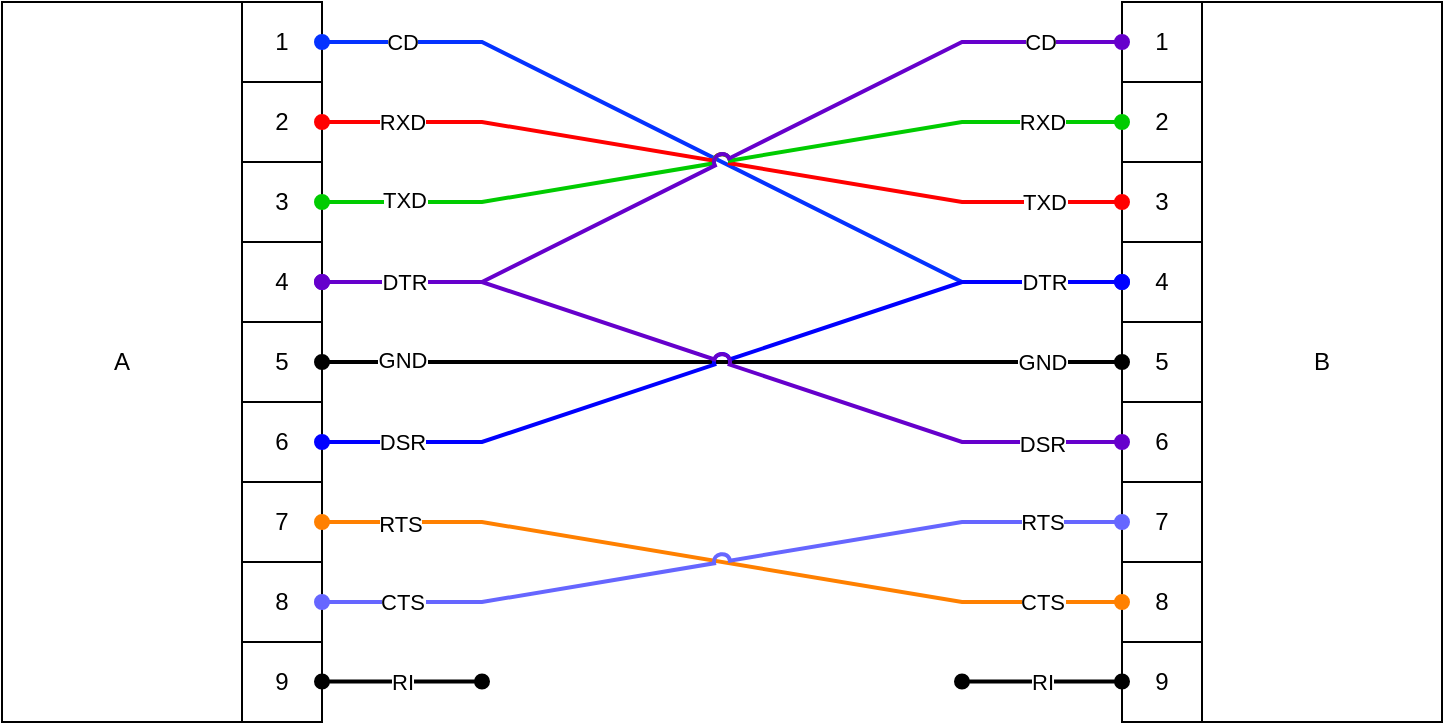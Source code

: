 <mxfile version="26.0.11">
  <diagram name="Page-1" id="jlNaeUJ58-j6CCFF46g7">
    <mxGraphModel dx="1064" dy="579" grid="1" gridSize="10" guides="1" tooltips="1" connect="1" arrows="1" fold="1" page="1" pageScale="1" pageWidth="827" pageHeight="1169" math="0" shadow="0">
      <root>
        <mxCell id="0" />
        <mxCell id="1" parent="0" />
        <mxCell id="HLjWQWwi_whhqIadVQS3-2" value="A" style="rounded=0;whiteSpace=wrap;html=1;" vertex="1" parent="1">
          <mxGeometry x="40" y="200" width="120" height="360" as="geometry" />
        </mxCell>
        <mxCell id="HLjWQWwi_whhqIadVQS3-3" value="B" style="rounded=0;whiteSpace=wrap;html=1;" vertex="1" parent="1">
          <mxGeometry x="640" y="200" width="120" height="360" as="geometry" />
        </mxCell>
        <mxCell id="HLjWQWwi_whhqIadVQS3-4" value="1" style="whiteSpace=wrap;html=1;aspect=fixed;" vertex="1" parent="1">
          <mxGeometry x="160" y="200" width="40" height="40" as="geometry" />
        </mxCell>
        <mxCell id="HLjWQWwi_whhqIadVQS3-5" value="2" style="whiteSpace=wrap;html=1;aspect=fixed;" vertex="1" parent="1">
          <mxGeometry x="160" y="240" width="40" height="40" as="geometry" />
        </mxCell>
        <mxCell id="HLjWQWwi_whhqIadVQS3-6" value="3" style="whiteSpace=wrap;html=1;aspect=fixed;" vertex="1" parent="1">
          <mxGeometry x="160" y="280" width="40" height="40" as="geometry" />
        </mxCell>
        <mxCell id="HLjWQWwi_whhqIadVQS3-7" value="4" style="whiteSpace=wrap;html=1;aspect=fixed;" vertex="1" parent="1">
          <mxGeometry x="160" y="320" width="40" height="40" as="geometry" />
        </mxCell>
        <mxCell id="HLjWQWwi_whhqIadVQS3-8" value="5" style="whiteSpace=wrap;html=1;aspect=fixed;" vertex="1" parent="1">
          <mxGeometry x="160" y="360" width="40" height="40" as="geometry" />
        </mxCell>
        <mxCell id="HLjWQWwi_whhqIadVQS3-9" value="7" style="whiteSpace=wrap;html=1;aspect=fixed;" vertex="1" parent="1">
          <mxGeometry x="160" y="440" width="40" height="40" as="geometry" />
        </mxCell>
        <mxCell id="HLjWQWwi_whhqIadVQS3-10" value="6" style="whiteSpace=wrap;html=1;aspect=fixed;" vertex="1" parent="1">
          <mxGeometry x="160" y="400" width="40" height="40" as="geometry" />
        </mxCell>
        <mxCell id="HLjWQWwi_whhqIadVQS3-11" value="9" style="whiteSpace=wrap;html=1;aspect=fixed;" vertex="1" parent="1">
          <mxGeometry x="160" y="520" width="40" height="40" as="geometry" />
        </mxCell>
        <mxCell id="HLjWQWwi_whhqIadVQS3-12" value="8" style="whiteSpace=wrap;html=1;aspect=fixed;" vertex="1" parent="1">
          <mxGeometry x="160" y="480" width="40" height="40" as="geometry" />
        </mxCell>
        <mxCell id="HLjWQWwi_whhqIadVQS3-14" value="1" style="whiteSpace=wrap;html=1;aspect=fixed;" vertex="1" parent="1">
          <mxGeometry x="600" y="200" width="40" height="40" as="geometry" />
        </mxCell>
        <mxCell id="HLjWQWwi_whhqIadVQS3-15" value="2" style="whiteSpace=wrap;html=1;aspect=fixed;" vertex="1" parent="1">
          <mxGeometry x="600" y="240" width="40" height="40" as="geometry" />
        </mxCell>
        <mxCell id="HLjWQWwi_whhqIadVQS3-16" value="3" style="whiteSpace=wrap;html=1;aspect=fixed;" vertex="1" parent="1">
          <mxGeometry x="600" y="280" width="40" height="40" as="geometry" />
        </mxCell>
        <mxCell id="HLjWQWwi_whhqIadVQS3-17" value="4" style="whiteSpace=wrap;html=1;aspect=fixed;" vertex="1" parent="1">
          <mxGeometry x="600" y="320" width="40" height="40" as="geometry" />
        </mxCell>
        <mxCell id="HLjWQWwi_whhqIadVQS3-18" value="5" style="whiteSpace=wrap;html=1;aspect=fixed;" vertex="1" parent="1">
          <mxGeometry x="600" y="360" width="40" height="40" as="geometry" />
        </mxCell>
        <mxCell id="HLjWQWwi_whhqIadVQS3-19" value="7" style="whiteSpace=wrap;html=1;aspect=fixed;" vertex="1" parent="1">
          <mxGeometry x="600" y="440" width="40" height="40" as="geometry" />
        </mxCell>
        <mxCell id="HLjWQWwi_whhqIadVQS3-20" value="6" style="whiteSpace=wrap;html=1;aspect=fixed;" vertex="1" parent="1">
          <mxGeometry x="600" y="400" width="40" height="40" as="geometry" />
        </mxCell>
        <mxCell id="HLjWQWwi_whhqIadVQS3-21" value="9" style="whiteSpace=wrap;html=1;aspect=fixed;" vertex="1" parent="1">
          <mxGeometry x="600" y="520" width="40" height="40" as="geometry" />
        </mxCell>
        <mxCell id="HLjWQWwi_whhqIadVQS3-22" value="8" style="whiteSpace=wrap;html=1;aspect=fixed;" vertex="1" parent="1">
          <mxGeometry x="600" y="480" width="40" height="40" as="geometry" />
        </mxCell>
        <mxCell id="HLjWQWwi_whhqIadVQS3-23" value="" style="edgeStyle=none;orthogonalLoop=1;jettySize=auto;html=1;rounded=0;jumpStyle=arc;endArrow=oval;startFill=1;strokeWidth=2;endFill=1;startArrow=oval;exitX=1;exitY=0.5;exitDx=0;exitDy=0;entryX=0;entryY=0.5;entryDx=0;entryDy=0;strokeColor=light-dark(#0432ff, transparent);" edge="1" parent="1" source="HLjWQWwi_whhqIadVQS3-4" target="HLjWQWwi_whhqIadVQS3-17">
          <mxGeometry width="80" relative="1" as="geometry">
            <mxPoint x="280" y="620" as="sourcePoint" />
            <mxPoint x="360" y="620" as="targetPoint" />
            <Array as="points">
              <mxPoint x="280" y="220" />
              <mxPoint x="520" y="340" />
            </Array>
          </mxGeometry>
        </mxCell>
        <mxCell id="HLjWQWwi_whhqIadVQS3-33" value="CD" style="edgeLabel;html=1;align=center;verticalAlign=middle;resizable=0;points=[];fontFamily=Helvetica;fontSize=11;fontColor=default;labelBackgroundColor=default;" vertex="1" connectable="0" parent="HLjWQWwi_whhqIadVQS3-23">
          <mxGeometry x="-0.776" y="1" relative="1" as="geometry">
            <mxPoint x="-8" y="1" as="offset" />
          </mxGeometry>
        </mxCell>
        <mxCell id="HLjWQWwi_whhqIadVQS3-24" value="" style="edgeStyle=none;orthogonalLoop=1;jettySize=auto;html=1;rounded=0;strokeColor=#FF0000;strokeWidth=2;align=center;verticalAlign=middle;fontFamily=Helvetica;fontSize=11;fontColor=default;labelBackgroundColor=default;jumpStyle=arc;startArrow=oval;startFill=1;endArrow=oval;endFill=1;exitX=1;exitY=0.5;exitDx=0;exitDy=0;entryX=0;entryY=0.5;entryDx=0;entryDy=0;" edge="1" parent="1" source="HLjWQWwi_whhqIadVQS3-5" target="HLjWQWwi_whhqIadVQS3-16">
          <mxGeometry width="80" relative="1" as="geometry">
            <mxPoint x="410" y="460" as="sourcePoint" />
            <mxPoint x="490" y="460" as="targetPoint" />
            <Array as="points">
              <mxPoint x="280" y="260" />
              <mxPoint x="520" y="300" />
            </Array>
          </mxGeometry>
        </mxCell>
        <mxCell id="HLjWQWwi_whhqIadVQS3-35" value="RXD" style="edgeLabel;html=1;align=center;verticalAlign=middle;resizable=0;points=[];fontFamily=Helvetica;fontSize=11;fontColor=default;labelBackgroundColor=default;" vertex="1" connectable="0" parent="HLjWQWwi_whhqIadVQS3-24">
          <mxGeometry x="-0.831" y="1" relative="1" as="geometry">
            <mxPoint x="6" y="1" as="offset" />
          </mxGeometry>
        </mxCell>
        <mxCell id="HLjWQWwi_whhqIadVQS3-38" value="TXD" style="edgeLabel;html=1;align=center;verticalAlign=middle;resizable=0;points=[];fontFamily=Helvetica;fontSize=11;fontColor=default;labelBackgroundColor=default;" vertex="1" connectable="0" parent="HLjWQWwi_whhqIadVQS3-24">
          <mxGeometry x="0.807" y="-1" relative="1" as="geometry">
            <mxPoint y="-1" as="offset" />
          </mxGeometry>
        </mxCell>
        <mxCell id="HLjWQWwi_whhqIadVQS3-25" value="" style="edgeStyle=none;orthogonalLoop=1;jettySize=auto;html=1;rounded=0;strokeColor=#00CC00;strokeWidth=2;align=center;verticalAlign=middle;fontFamily=Helvetica;fontSize=11;fontColor=default;labelBackgroundColor=default;jumpStyle=arc;startArrow=oval;startFill=1;endArrow=oval;endFill=1;exitX=1;exitY=0.5;exitDx=0;exitDy=0;entryX=0;entryY=0.5;entryDx=0;entryDy=0;" edge="1" parent="1" source="HLjWQWwi_whhqIadVQS3-6" target="HLjWQWwi_whhqIadVQS3-15">
          <mxGeometry width="80" relative="1" as="geometry">
            <mxPoint x="380" y="350" as="sourcePoint" />
            <mxPoint x="460" y="350" as="targetPoint" />
            <Array as="points">
              <mxPoint x="280" y="300" />
              <mxPoint x="520" y="260" />
            </Array>
          </mxGeometry>
        </mxCell>
        <mxCell id="HLjWQWwi_whhqIadVQS3-36" value="RXD" style="edgeLabel;html=1;align=center;verticalAlign=middle;resizable=0;points=[];fontFamily=Helvetica;fontSize=11;fontColor=default;labelBackgroundColor=default;" vertex="1" connectable="0" parent="HLjWQWwi_whhqIadVQS3-25">
          <mxGeometry x="0.817" y="3" relative="1" as="geometry">
            <mxPoint x="-3" y="3" as="offset" />
          </mxGeometry>
        </mxCell>
        <mxCell id="HLjWQWwi_whhqIadVQS3-37" value="TXD" style="edgeLabel;html=1;align=center;verticalAlign=middle;resizable=0;points=[];fontFamily=Helvetica;fontSize=11;fontColor=default;labelBackgroundColor=default;" vertex="1" connectable="0" parent="HLjWQWwi_whhqIadVQS3-25">
          <mxGeometry x="-0.797" y="1" relative="1" as="geometry">
            <mxPoint as="offset" />
          </mxGeometry>
        </mxCell>
        <mxCell id="HLjWQWwi_whhqIadVQS3-26" value="" style="edgeStyle=none;orthogonalLoop=1;jettySize=auto;html=1;rounded=0;strokeColor=#6600CC;strokeWidth=2;align=center;verticalAlign=middle;fontFamily=Helvetica;fontSize=11;fontColor=default;labelBackgroundColor=default;jumpStyle=arc;startArrow=oval;startFill=1;endArrow=oval;endFill=1;exitX=1;exitY=0.5;exitDx=0;exitDy=0;entryX=0;entryY=0.5;entryDx=0;entryDy=0;" edge="1" parent="1" source="HLjWQWwi_whhqIadVQS3-7" target="HLjWQWwi_whhqIadVQS3-14">
          <mxGeometry width="80" relative="1" as="geometry">
            <mxPoint x="380" y="390" as="sourcePoint" />
            <mxPoint x="460" y="390" as="targetPoint" />
            <Array as="points">
              <mxPoint x="280" y="340" />
              <mxPoint x="520" y="220" />
            </Array>
          </mxGeometry>
        </mxCell>
        <mxCell id="HLjWQWwi_whhqIadVQS3-34" value="CD" style="edgeLabel;html=1;align=center;verticalAlign=middle;resizable=0;points=[];fontFamily=Helvetica;fontSize=11;fontColor=default;labelBackgroundColor=default;" vertex="1" connectable="0" parent="HLjWQWwi_whhqIadVQS3-26">
          <mxGeometry x="0.809" relative="1" as="geometry">
            <mxPoint as="offset" />
          </mxGeometry>
        </mxCell>
        <mxCell id="HLjWQWwi_whhqIadVQS3-27" value="" style="edgeStyle=none;orthogonalLoop=1;jettySize=auto;html=1;rounded=0;strokeColor=default;strokeWidth=2;align=center;verticalAlign=middle;fontFamily=Helvetica;fontSize=11;fontColor=default;labelBackgroundColor=default;jumpStyle=arc;startArrow=oval;startFill=1;endArrow=oval;endFill=1;exitX=1;exitY=0.5;exitDx=0;exitDy=0;entryX=0;entryY=0.5;entryDx=0;entryDy=0;" edge="1" parent="1" source="HLjWQWwi_whhqIadVQS3-8" target="HLjWQWwi_whhqIadVQS3-18">
          <mxGeometry width="80" relative="1" as="geometry">
            <mxPoint x="400" y="480" as="sourcePoint" />
            <mxPoint x="480" y="480" as="targetPoint" />
            <Array as="points" />
          </mxGeometry>
        </mxCell>
        <mxCell id="HLjWQWwi_whhqIadVQS3-43" value="GND" style="edgeLabel;html=1;align=center;verticalAlign=middle;resizable=0;points=[];fontFamily=Helvetica;fontSize=11;fontColor=default;labelBackgroundColor=default;" vertex="1" connectable="0" parent="HLjWQWwi_whhqIadVQS3-27">
          <mxGeometry x="-0.799" y="1" relative="1" as="geometry">
            <mxPoint as="offset" />
          </mxGeometry>
        </mxCell>
        <mxCell id="HLjWQWwi_whhqIadVQS3-44" value="GND" style="edgeLabel;html=1;align=center;verticalAlign=middle;resizable=0;points=[];fontFamily=Helvetica;fontSize=11;fontColor=default;labelBackgroundColor=default;" vertex="1" connectable="0" parent="HLjWQWwi_whhqIadVQS3-27">
          <mxGeometry x="-0.799" y="1" relative="1" as="geometry">
            <mxPoint x="320" y="1" as="offset" />
          </mxGeometry>
        </mxCell>
        <mxCell id="HLjWQWwi_whhqIadVQS3-28" value="" style="edgeStyle=none;orthogonalLoop=1;jettySize=auto;html=1;rounded=0;strokeColor=#0000FF;strokeWidth=2;align=center;verticalAlign=middle;fontFamily=Helvetica;fontSize=11;fontColor=default;labelBackgroundColor=default;jumpStyle=arc;startArrow=oval;startFill=1;endArrow=oval;endFill=1;exitX=1;exitY=0.5;exitDx=0;exitDy=0;entryX=0;entryY=0.5;entryDx=0;entryDy=0;" edge="1" parent="1" source="HLjWQWwi_whhqIadVQS3-10" target="HLjWQWwi_whhqIadVQS3-17">
          <mxGeometry width="80" relative="1" as="geometry">
            <mxPoint x="480" y="470" as="sourcePoint" />
            <mxPoint x="560" y="470" as="targetPoint" />
            <Array as="points">
              <mxPoint x="280" y="420" />
              <mxPoint x="520" y="340" />
            </Array>
          </mxGeometry>
        </mxCell>
        <mxCell id="HLjWQWwi_whhqIadVQS3-29" value="" style="edgeStyle=none;orthogonalLoop=1;jettySize=auto;html=1;rounded=0;strokeColor=#FF8000;strokeWidth=2;align=center;verticalAlign=middle;fontFamily=Helvetica;fontSize=11;fontColor=default;labelBackgroundColor=default;jumpStyle=arc;startArrow=oval;startFill=1;endArrow=oval;endFill=1;exitX=1;exitY=0.5;exitDx=0;exitDy=0;entryX=0;entryY=0.5;entryDx=0;entryDy=0;" edge="1" parent="1" source="HLjWQWwi_whhqIadVQS3-9" target="HLjWQWwi_whhqIadVQS3-22">
          <mxGeometry width="80" relative="1" as="geometry">
            <mxPoint x="490" y="560" as="sourcePoint" />
            <mxPoint x="570" y="560" as="targetPoint" />
            <Array as="points">
              <mxPoint x="280" y="460" />
              <mxPoint x="520" y="500" />
            </Array>
          </mxGeometry>
        </mxCell>
        <mxCell id="HLjWQWwi_whhqIadVQS3-49" value="RTS" style="edgeLabel;html=1;align=center;verticalAlign=middle;resizable=0;points=[];fontFamily=Helvetica;fontSize=11;fontColor=default;labelBackgroundColor=default;" vertex="1" connectable="0" parent="HLjWQWwi_whhqIadVQS3-29">
          <mxGeometry x="-0.806" y="-1" relative="1" as="geometry">
            <mxPoint as="offset" />
          </mxGeometry>
        </mxCell>
        <mxCell id="HLjWQWwi_whhqIadVQS3-53" value="CTS" style="edgeLabel;html=1;align=center;verticalAlign=middle;resizable=0;points=[];fontFamily=Helvetica;fontSize=11;fontColor=default;labelBackgroundColor=default;" vertex="1" connectable="0" parent="HLjWQWwi_whhqIadVQS3-29">
          <mxGeometry x="0.815" relative="1" as="geometry">
            <mxPoint x="-3" as="offset" />
          </mxGeometry>
        </mxCell>
        <mxCell id="HLjWQWwi_whhqIadVQS3-30" value="" style="edgeStyle=none;orthogonalLoop=1;jettySize=auto;html=1;rounded=0;strokeColor=#6666FF;strokeWidth=2;align=center;verticalAlign=middle;fontFamily=Helvetica;fontSize=11;fontColor=default;labelBackgroundColor=default;jumpStyle=arc;startArrow=oval;startFill=1;endArrow=oval;endFill=1;exitX=1;exitY=0.5;exitDx=0;exitDy=0;entryX=0;entryY=0.5;entryDx=0;entryDy=0;" edge="1" parent="1" source="HLjWQWwi_whhqIadVQS3-12" target="HLjWQWwi_whhqIadVQS3-19">
          <mxGeometry width="80" relative="1" as="geometry">
            <mxPoint x="500" y="600" as="sourcePoint" />
            <mxPoint x="580" y="600" as="targetPoint" />
            <Array as="points">
              <mxPoint x="280" y="500" />
              <mxPoint x="520" y="460" />
            </Array>
          </mxGeometry>
        </mxCell>
        <mxCell id="HLjWQWwi_whhqIadVQS3-51" value="RTS" style="edgeLabel;html=1;align=center;verticalAlign=middle;resizable=0;points=[];fontFamily=Helvetica;fontSize=11;fontColor=default;labelBackgroundColor=default;" vertex="1" connectable="0" parent="HLjWQWwi_whhqIadVQS3-30">
          <mxGeometry x="0.823" y="1" relative="1" as="geometry">
            <mxPoint x="-4" y="1" as="offset" />
          </mxGeometry>
        </mxCell>
        <mxCell id="HLjWQWwi_whhqIadVQS3-52" value="CTS" style="edgeLabel;html=1;align=center;verticalAlign=middle;resizable=0;points=[];fontFamily=Helvetica;fontSize=11;fontColor=default;labelBackgroundColor=default;rotation=0;" vertex="1" connectable="0" parent="HLjWQWwi_whhqIadVQS3-30">
          <mxGeometry x="-0.748" relative="1" as="geometry">
            <mxPoint x="-11" as="offset" />
          </mxGeometry>
        </mxCell>
        <mxCell id="HLjWQWwi_whhqIadVQS3-32" value="" style="edgeStyle=none;orthogonalLoop=1;jettySize=auto;html=1;rounded=0;strokeColor=#6600CC;strokeWidth=2;align=center;verticalAlign=middle;fontFamily=Helvetica;fontSize=11;fontColor=default;labelBackgroundColor=default;jumpStyle=arc;startArrow=oval;startFill=1;endArrow=oval;endFill=1;entryX=0;entryY=0.5;entryDx=0;entryDy=0;exitX=1;exitY=0.5;exitDx=0;exitDy=0;" edge="1" parent="1" source="HLjWQWwi_whhqIadVQS3-7" target="HLjWQWwi_whhqIadVQS3-20">
          <mxGeometry width="80" relative="1" as="geometry">
            <mxPoint x="290" y="670" as="sourcePoint" />
            <mxPoint x="370" y="670" as="targetPoint" />
            <Array as="points">
              <mxPoint x="280" y="340" />
              <mxPoint x="520" y="420" />
            </Array>
          </mxGeometry>
        </mxCell>
        <mxCell id="HLjWQWwi_whhqIadVQS3-41" value="DTR" style="edgeLabel;html=1;align=center;verticalAlign=middle;resizable=0;points=[];fontFamily=Helvetica;fontSize=11;fontColor=default;labelBackgroundColor=default;" vertex="1" connectable="0" parent="HLjWQWwi_whhqIadVQS3-32">
          <mxGeometry x="-0.823" y="1" relative="1" as="geometry">
            <mxPoint x="4" y="1" as="offset" />
          </mxGeometry>
        </mxCell>
        <mxCell id="HLjWQWwi_whhqIadVQS3-42" value="DTR" style="edgeLabel;html=1;align=center;verticalAlign=middle;resizable=0;points=[];fontFamily=Helvetica;fontSize=11;fontColor=default;labelBackgroundColor=default;" vertex="1" connectable="0" parent="HLjWQWwi_whhqIadVQS3-32">
          <mxGeometry x="-0.823" y="1" relative="1" as="geometry">
            <mxPoint x="324" y="1" as="offset" />
          </mxGeometry>
        </mxCell>
        <mxCell id="HLjWQWwi_whhqIadVQS3-45" value="DSR" style="edgeLabel;html=1;align=center;verticalAlign=middle;resizable=0;points=[];fontFamily=Helvetica;fontSize=11;fontColor=default;labelBackgroundColor=default;" vertex="1" connectable="0" parent="HLjWQWwi_whhqIadVQS3-32">
          <mxGeometry x="0.807" y="-1" relative="1" as="geometry">
            <mxPoint as="offset" />
          </mxGeometry>
        </mxCell>
        <mxCell id="HLjWQWwi_whhqIadVQS3-46" value="DSR" style="edgeLabel;html=1;align=center;verticalAlign=middle;resizable=0;points=[];fontFamily=Helvetica;fontSize=11;fontColor=default;labelBackgroundColor=default;" vertex="1" connectable="0" parent="HLjWQWwi_whhqIadVQS3-32">
          <mxGeometry x="0.807" y="-1" relative="1" as="geometry">
            <mxPoint x="-320" y="-1" as="offset" />
          </mxGeometry>
        </mxCell>
        <mxCell id="HLjWQWwi_whhqIadVQS3-47" value="" style="edgeStyle=none;orthogonalLoop=1;jettySize=auto;html=1;rounded=0;strokeColor=default;strokeWidth=2;align=center;verticalAlign=middle;fontFamily=Helvetica;fontSize=11;fontColor=default;labelBackgroundColor=default;jumpStyle=arc;startArrow=oval;startFill=1;endArrow=oval;endFill=1;" edge="1" parent="1">
          <mxGeometry width="80" relative="1" as="geometry">
            <mxPoint x="200" y="539.74" as="sourcePoint" />
            <mxPoint x="280" y="539.74" as="targetPoint" />
            <Array as="points" />
          </mxGeometry>
        </mxCell>
        <mxCell id="HLjWQWwi_whhqIadVQS3-54" value="RI" style="edgeLabel;html=1;align=center;verticalAlign=middle;resizable=0;points=[];fontFamily=Helvetica;fontSize=11;fontColor=default;labelBackgroundColor=default;" vertex="1" connectable="0" parent="HLjWQWwi_whhqIadVQS3-47">
          <mxGeometry x="0.003" relative="1" as="geometry">
            <mxPoint as="offset" />
          </mxGeometry>
        </mxCell>
        <mxCell id="HLjWQWwi_whhqIadVQS3-48" value="" style="edgeStyle=none;orthogonalLoop=1;jettySize=auto;html=1;rounded=0;strokeColor=default;strokeWidth=2;align=center;verticalAlign=middle;fontFamily=Helvetica;fontSize=11;fontColor=default;labelBackgroundColor=default;jumpStyle=arc;startArrow=oval;startFill=1;endArrow=oval;endFill=1;" edge="1" parent="1">
          <mxGeometry width="80" relative="1" as="geometry">
            <mxPoint x="520" y="539.74" as="sourcePoint" />
            <mxPoint x="600" y="539.74" as="targetPoint" />
            <Array as="points" />
          </mxGeometry>
        </mxCell>
        <mxCell id="HLjWQWwi_whhqIadVQS3-55" value="RI" style="edgeLabel;html=1;align=center;verticalAlign=middle;resizable=0;points=[];fontFamily=Helvetica;fontSize=11;fontColor=default;labelBackgroundColor=default;" vertex="1" connectable="0" parent="HLjWQWwi_whhqIadVQS3-48">
          <mxGeometry x="-0.01" relative="1" as="geometry">
            <mxPoint as="offset" />
          </mxGeometry>
        </mxCell>
      </root>
    </mxGraphModel>
  </diagram>
</mxfile>

